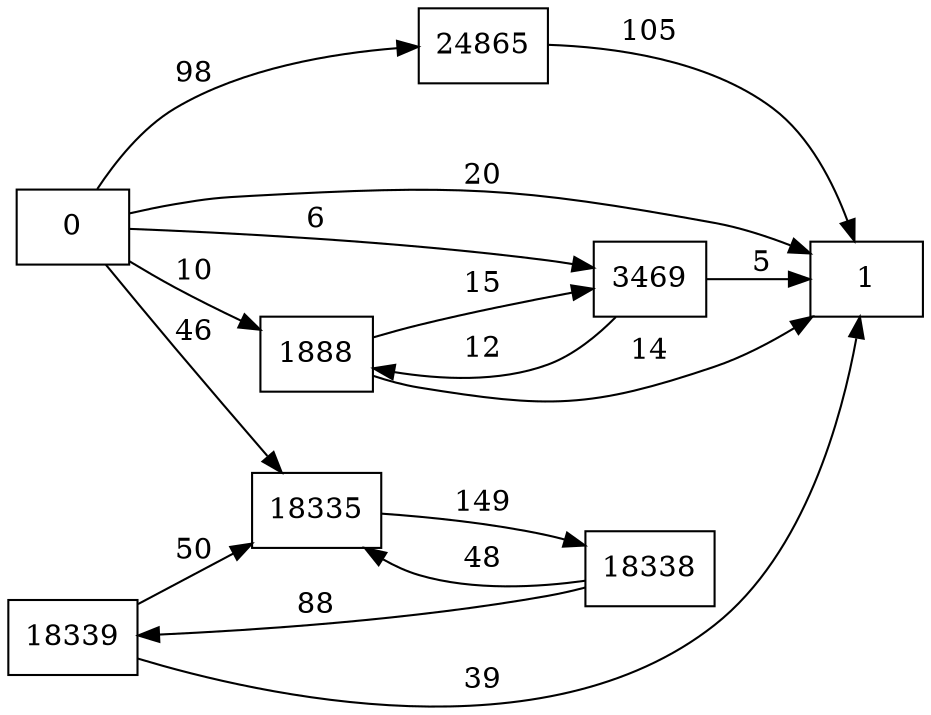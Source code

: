 digraph {
	graph [rankdir=LR]
	node [shape=rectangle]
	1888 -> 3469 [label=15]
	1888 -> 1 [label=14]
	3469 -> 1888 [label=12]
	3469 -> 1 [label=5]
	18335 -> 18338 [label=149]
	18338 -> 18339 [label=88]
	18338 -> 18335 [label=48]
	18339 -> 18335 [label=50]
	18339 -> 1 [label=39]
	24865 -> 1 [label=105]
	0 -> 1888 [label=10]
	0 -> 3469 [label=6]
	0 -> 1 [label=20]
	0 -> 18335 [label=46]
	0 -> 24865 [label=98]
}
